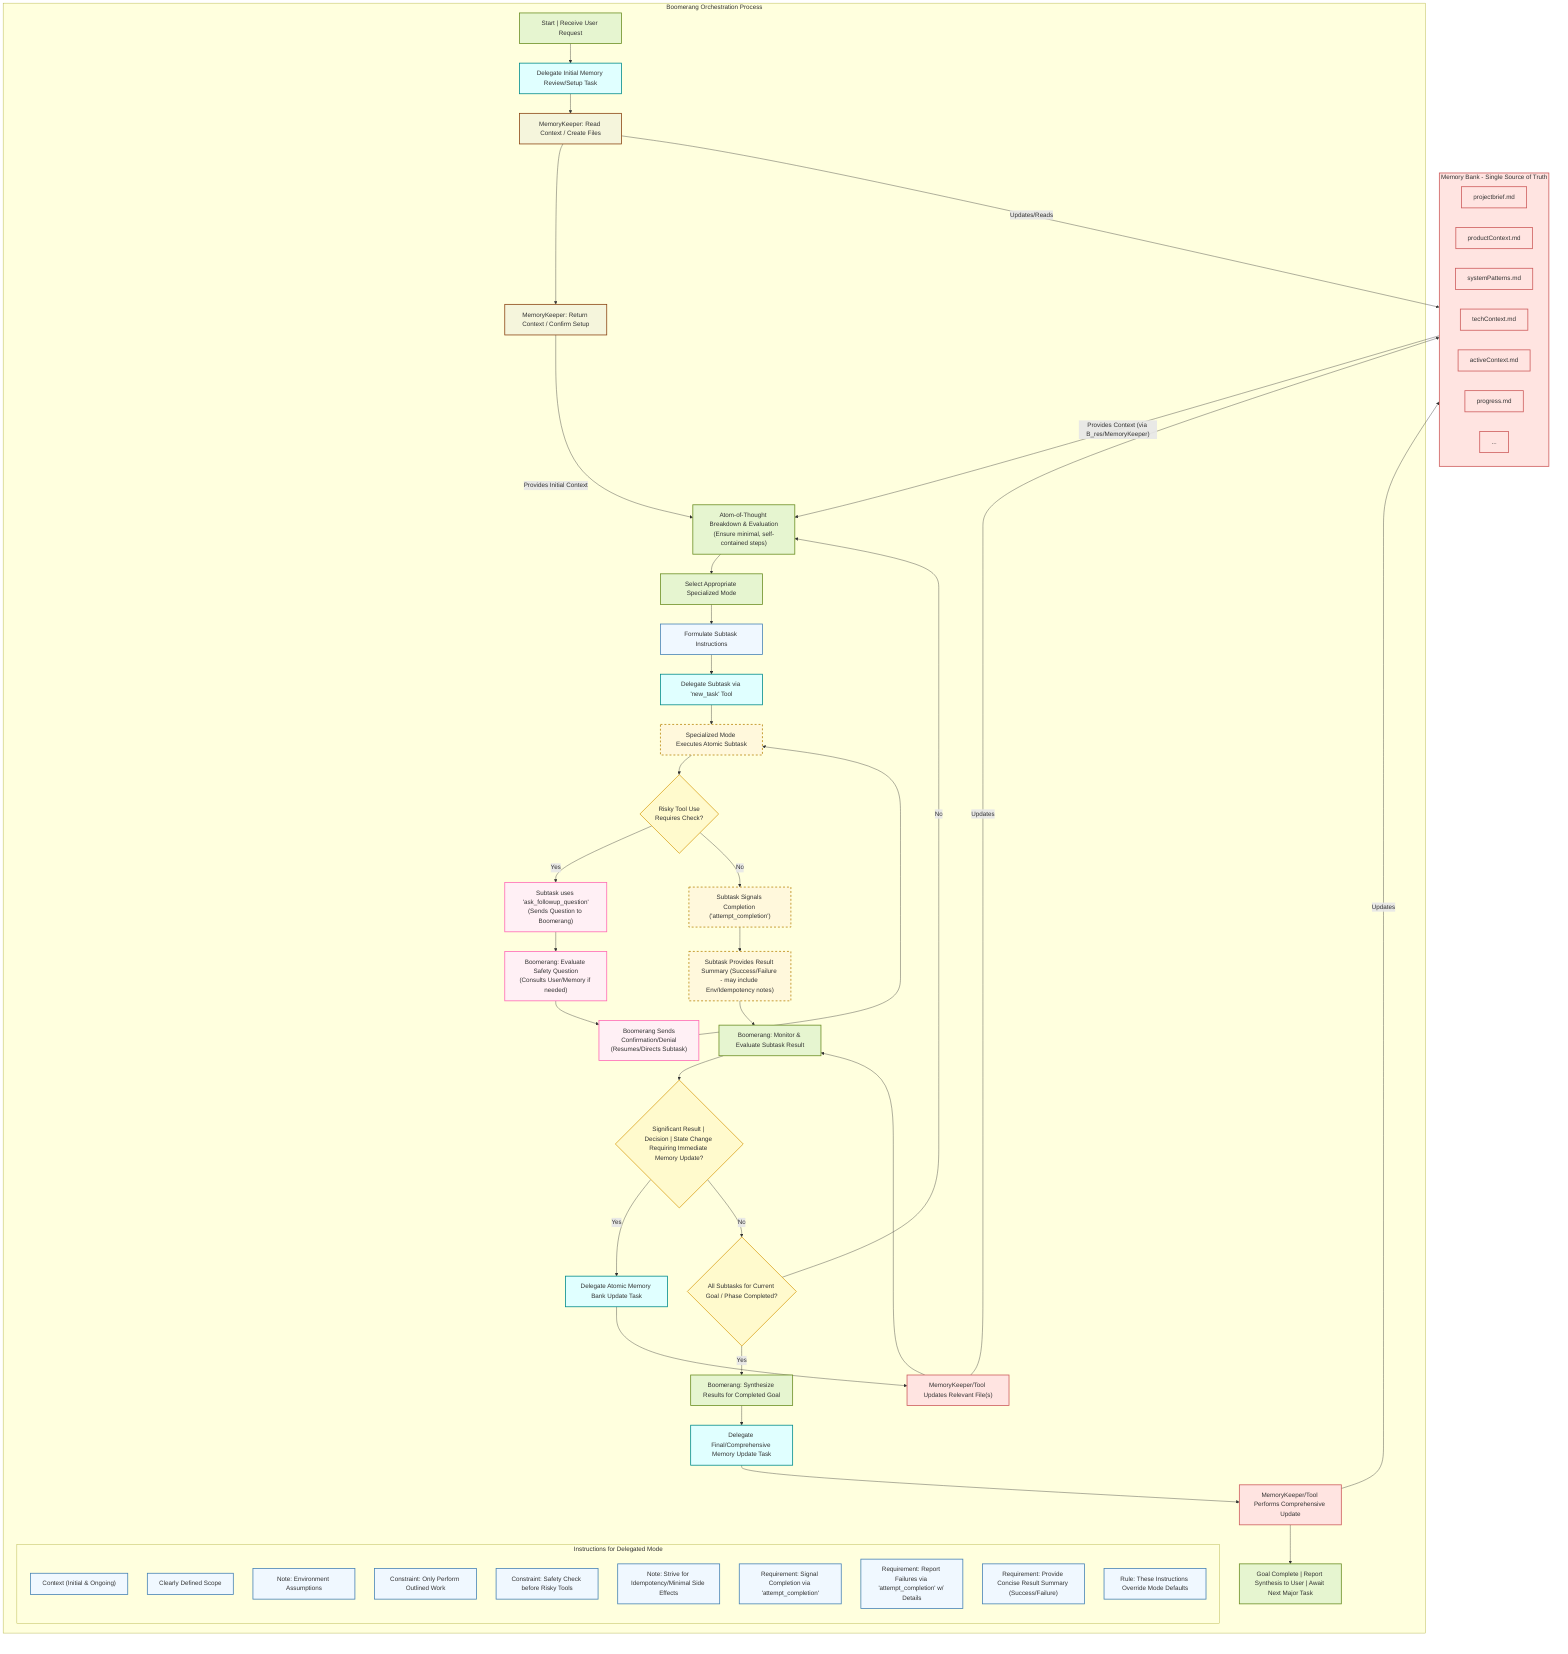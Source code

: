 flowchart TD
    subgraph ProjectMemoryBank [Memory Bank - Single Source of Truth]
        direction LR
        K1[projectbrief.md]
        K2[productContext.md]
        K3[systemPatterns.md]
        K4[techContext.md]
        K5[activeContext.md]
        K6[progress.md]
        K_Other[...]
    end

    subgraph BoomerangOrchestration [Boomerang Orchestration Process]
        direction TB
        A["Start | Receive User Request"] --> B_delegate[Delegate Initial Memory Review/Setup Task]; 
        B_delegate --> B_exec["MemoryKeeper: Read Context / Create Files"]; 
        B_exec --> B_res["MemoryKeeper: Return Context / Confirm Setup"]; 
        B_res -- Provides Initial Context --> C["Atom-of-Thought Breakdown & Evaluation\n(Ensure minimal, self-contained steps)"]; 

        C --> D[Select Appropriate Specialized Mode];
        D --> J[Formulate Subtask Instructions];

        subgraph SubtaskInstructionDetails [Instructions for Delegated Mode]
            direction TB
            J1["Context (Initial & Ongoing)"] 
            J2[Clearly Defined Scope]
            J_EnvAware[Note: Environment Assumptions]
            J3[Constraint: Only Perform Outlined Work]
            J_Safety[Constraint: Safety Check before Risky Tools]
            J_Idem[Note: Strive for Idempotency/Minimal Side Effects]
            J4[Requirement: Signal Completion via 'attempt_completion']
            J4a[Requirement: Report Failures via 'attempt_completion' w/ Details]
            J5["Requirement: Provide Concise Result Summary (Success/Failure)"]
            J6[Rule: These Instructions Override Mode Defaults]
        end

        J --> D_delegate[Delegate Subtask via 'new_task' Tool];
        D_delegate --> S[Specialized Mode Executes Atomic Subtask];

        %% --- Safety Check Loop START ---
        S --> S_check{Risky Tool Use\nRequires Check?};
        S_check -- Yes --> S_ask["Subtask uses 'ask_followup_question'\n(Sends Question to Boomerang)"];
        S_ask --> E_q["Boomerang: Evaluate Safety Question\n(Consults User/Memory if needed)"];
        E_q --> S_confirm["Boomerang Sends\nConfirmation/Denial\n(Resumes/Directs Subtask)"];
        S_confirm --> S 
        %% --- Safety Check Loop END ---

        S_check -- No --> S_comp["Subtask Signals Completion ('attempt_completion')"];

        S_comp --> S_res["Subtask Provides Result Summary (Success/Failure - may include Env/Idempotency notes)"];
        S_res --> E[Boomerang: Monitor & Evaluate Subtask Result];
        E --> F{"Significant Result | Decision | State Change Requiring Immediate Memory Update?"}; 
        F -- Yes --> I_delegate[Delegate Atomic Memory Bank Update Task];
        I_delegate --> I_exec["MemoryKeeper/Tool Updates Relevant File(s)"];
        I_exec --> E; 

        F -- No --> G{All Subtasks for Current Goal / Phase Completed?};
        G -- No --> C; 
        G -- Yes --> H[Boomerang: Synthesize Results for Completed Goal];
        H --> I_final_delegate[Delegate Final/Comprehensive Memory Update Task]; 
        I_final_delegate --> I_final_exec[MemoryKeeper/Tool Performs Comprehensive Update];
        I_final_exec --> Z["Goal Complete | Report Synthesis to User | Await Next Major Task"];
    end

    %% Connections to/from Memory Bank Files
    %% B_delegate implicitly uses ProjectMemoryBank via MemoryKeeper
    B_exec -- Updates/Reads --> ProjectMemoryBank; 
    ProjectMemoryBank -- Provides Context (via B_res/MemoryKeeper) --> C; 
    %% ProjectMemoryBank still provides context for J1 implicitly through Boomerang's state
    I_exec -- Updates --> ProjectMemoryBank;
    I_final_exec -- Updates --> ProjectMemoryBank;

    %% Styling (Add B_delegate, B_exec, B_res styles)
    classDef process fill:#e6f5d0,stroke:#6b8e23,stroke-width:2px
    classDef decision fill:#fffacd,stroke:#daa520,stroke-width:2px
    classDef memory fill:#ffe4e1,stroke:#cd5c5c,stroke-width:2px
    classDef instruction fill:#f0f8ff,stroke:#4682b4,stroke-width:2px
    classDef subtask fill:#fff8dc,stroke:#b8860b,stroke-width:2px,stroke-dasharray: 5 5
    classDef delegate fill:#e0ffff,stroke:#008b8b,stroke-width:2px
    classDef safety fill:#fff0f5,stroke:#ff69b4,stroke-width:2px;
    classDef initial_mem fill:#f5f5dc, stroke:#8b4513, stroke-width:2px; 

    class A,C,D,E,H,Z process
    class F,G,S_check decision
    class ProjectMemoryBank,K1,K2,K3,K4,K5,K6,K_Other,I_exec,I_final_exec memory
    class J,J1,J2,J3,J4,J4a,J5,J6,J_EnvAware,J_Safety,J_Idem instruction
    class S,S_comp,S_res subtask
    class D_delegate,I_delegate,I_final_delegate delegate
    class S_ask,E_q,S_confirm safety
    class B_delegate delegate; class B_exec initial_mem; class B_res initial_mem;